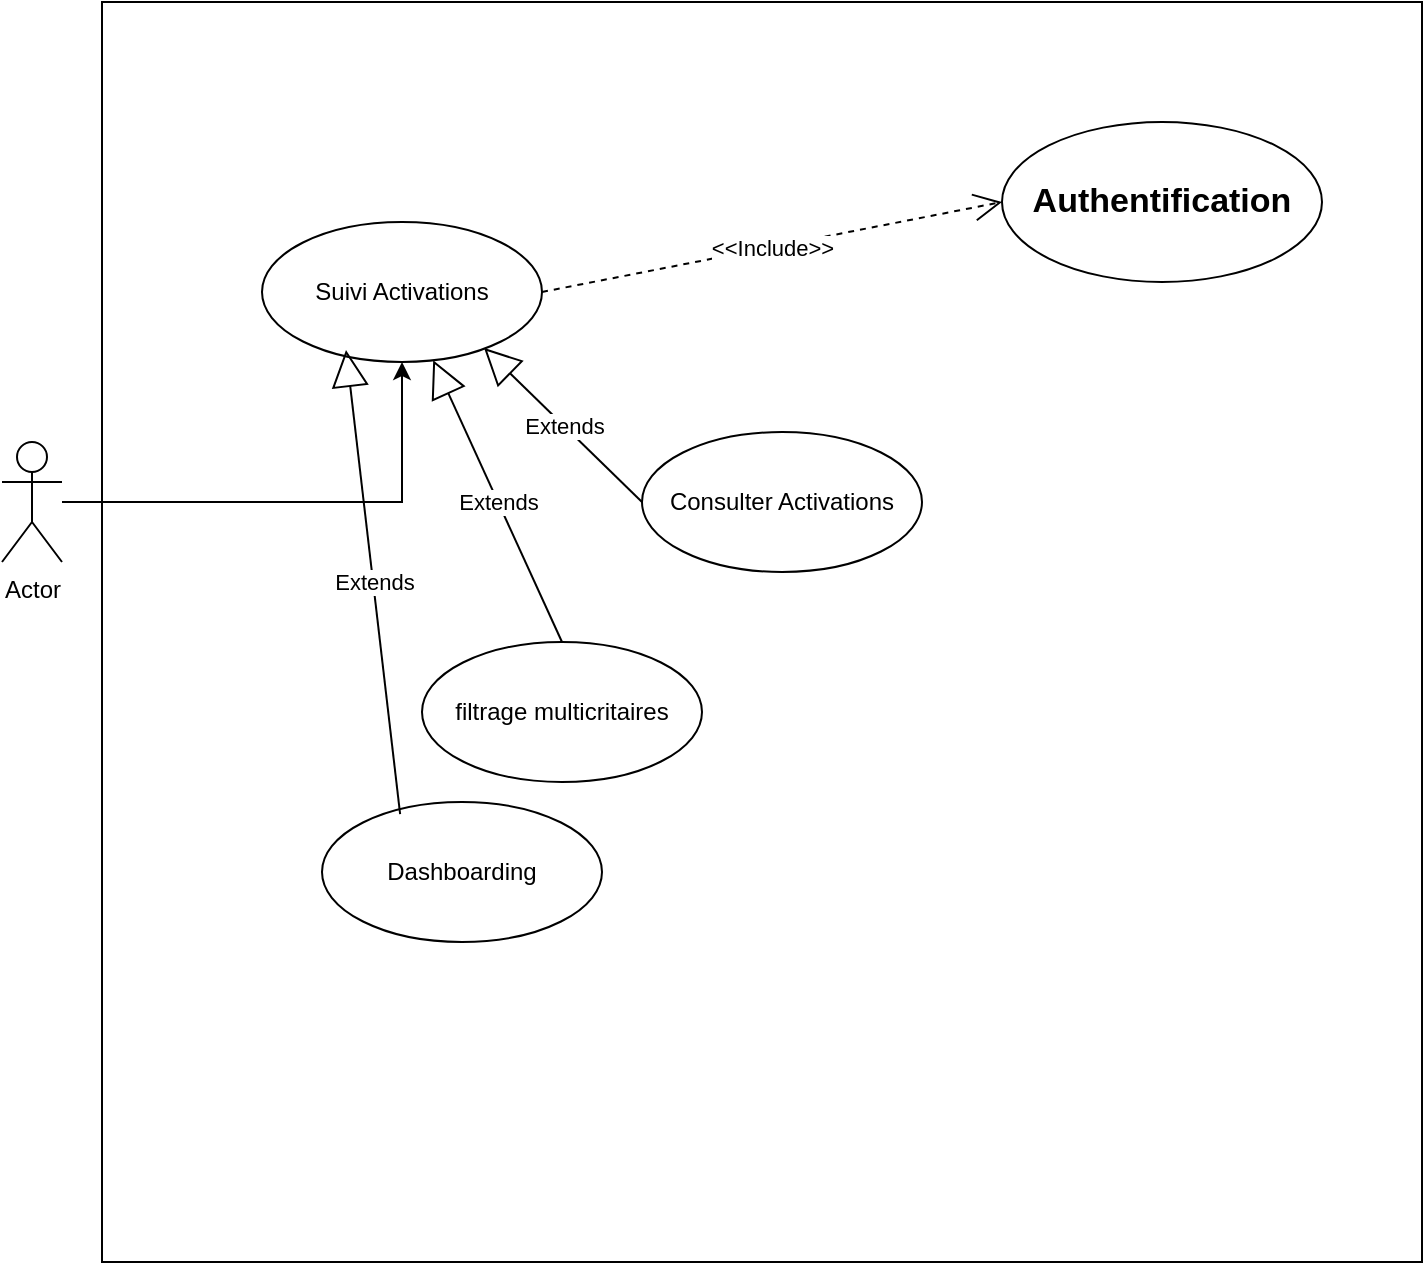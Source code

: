 <mxfile version="27.1.1">
  <diagram name="Page-1" id="up9U_uBTeCvenum_6FM8">
    <mxGraphModel dx="1426" dy="777" grid="1" gridSize="10" guides="1" tooltips="1" connect="1" arrows="1" fold="1" page="1" pageScale="1" pageWidth="827" pageHeight="1169" math="0" shadow="0">
      <root>
        <mxCell id="0" />
        <mxCell id="1" parent="0" />
        <mxCell id="vi2rAoRFbZVol9M5pmWF-1" value="Actor" style="shape=umlActor;verticalLabelPosition=bottom;verticalAlign=top;html=1;outlineConnect=0;" vertex="1" parent="1">
          <mxGeometry x="70" y="260" width="30" height="60" as="geometry" />
        </mxCell>
        <mxCell id="vi2rAoRFbZVol9M5pmWF-2" value="" style="rounded=0;whiteSpace=wrap;html=1;" vertex="1" parent="1">
          <mxGeometry x="120" y="40" width="660" height="630" as="geometry" />
        </mxCell>
        <mxCell id="vi2rAoRFbZVol9M5pmWF-3" value="filtrage multicritaires" style="ellipse;whiteSpace=wrap;html=1;" vertex="1" parent="1">
          <mxGeometry x="280" y="360" width="140" height="70" as="geometry" />
        </mxCell>
        <mxCell id="vi2rAoRFbZVol9M5pmWF-9" style="edgeStyle=orthogonalEdgeStyle;rounded=0;orthogonalLoop=1;jettySize=auto;html=1;" edge="1" parent="1" source="vi2rAoRFbZVol9M5pmWF-1" target="vi2rAoRFbZVol9M5pmWF-6">
          <mxGeometry relative="1" as="geometry" />
        </mxCell>
        <mxCell id="vi2rAoRFbZVol9M5pmWF-4" value="Consulter Activations" style="ellipse;whiteSpace=wrap;html=1;" vertex="1" parent="1">
          <mxGeometry x="390" y="255" width="140" height="70" as="geometry" />
        </mxCell>
        <mxCell id="vi2rAoRFbZVol9M5pmWF-5" value="&lt;b&gt;&lt;font style=&quot;font-size: 17px;&quot;&gt;Authentification&lt;/font&gt;&lt;/b&gt;" style="ellipse;whiteSpace=wrap;html=1;" vertex="1" parent="1">
          <mxGeometry x="570" y="100" width="160" height="80" as="geometry" />
        </mxCell>
        <mxCell id="vi2rAoRFbZVol9M5pmWF-6" value="Suivi Activations" style="ellipse;whiteSpace=wrap;html=1;" vertex="1" parent="1">
          <mxGeometry x="200" y="150" width="140" height="70" as="geometry" />
        </mxCell>
        <mxCell id="vi2rAoRFbZVol9M5pmWF-7" value="Dashboarding" style="ellipse;whiteSpace=wrap;html=1;" vertex="1" parent="1">
          <mxGeometry x="230" y="440" width="140" height="70" as="geometry" />
        </mxCell>
        <mxCell id="vi2rAoRFbZVol9M5pmWF-8" value="&amp;lt;&amp;lt;Include&amp;gt;&amp;gt;" style="endArrow=open;endSize=12;dashed=1;html=1;rounded=0;exitX=1;exitY=0.5;exitDx=0;exitDy=0;entryX=0;entryY=0.5;entryDx=0;entryDy=0;" edge="1" parent="1" source="vi2rAoRFbZVol9M5pmWF-6" target="vi2rAoRFbZVol9M5pmWF-5">
          <mxGeometry width="160" relative="1" as="geometry">
            <mxPoint x="330" y="400" as="sourcePoint" />
            <mxPoint x="490" y="400" as="targetPoint" />
          </mxGeometry>
        </mxCell>
        <mxCell id="vi2rAoRFbZVol9M5pmWF-11" value="Extends" style="endArrow=block;endSize=16;endFill=0;html=1;rounded=0;exitX=0;exitY=0.5;exitDx=0;exitDy=0;entryX=0.793;entryY=0.9;entryDx=0;entryDy=0;entryPerimeter=0;" edge="1" parent="1" source="vi2rAoRFbZVol9M5pmWF-4" target="vi2rAoRFbZVol9M5pmWF-6">
          <mxGeometry width="160" relative="1" as="geometry">
            <mxPoint x="330" y="400" as="sourcePoint" />
            <mxPoint x="490" y="400" as="targetPoint" />
          </mxGeometry>
        </mxCell>
        <mxCell id="vi2rAoRFbZVol9M5pmWF-12" value="Extends" style="endArrow=block;endSize=16;endFill=0;html=1;rounded=0;exitX=0.5;exitY=0;exitDx=0;exitDy=0;" edge="1" parent="1" source="vi2rAoRFbZVol9M5pmWF-3" target="vi2rAoRFbZVol9M5pmWF-6">
          <mxGeometry width="160" relative="1" as="geometry">
            <mxPoint x="369" y="417" as="sourcePoint" />
            <mxPoint x="290" y="340" as="targetPoint" />
          </mxGeometry>
        </mxCell>
        <mxCell id="vi2rAoRFbZVol9M5pmWF-13" value="Extends" style="endArrow=block;endSize=16;endFill=0;html=1;rounded=0;exitX=0.279;exitY=0.086;exitDx=0;exitDy=0;entryX=0.3;entryY=0.914;entryDx=0;entryDy=0;entryPerimeter=0;exitPerimeter=0;" edge="1" parent="1" source="vi2rAoRFbZVol9M5pmWF-7" target="vi2rAoRFbZVol9M5pmWF-6">
          <mxGeometry width="160" relative="1" as="geometry">
            <mxPoint x="304" y="571" as="sourcePoint" />
            <mxPoint x="240" y="430" as="targetPoint" />
          </mxGeometry>
        </mxCell>
      </root>
    </mxGraphModel>
  </diagram>
</mxfile>
